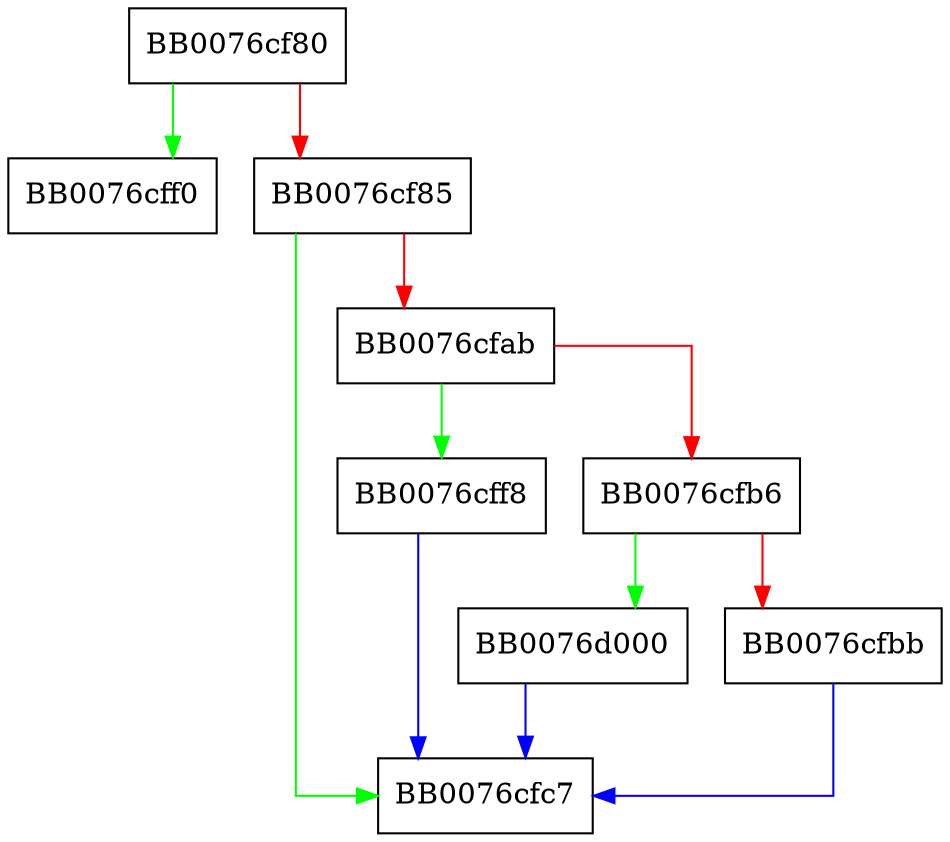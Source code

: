 digraph rc2_set_asn1_type_and_iv {
  node [shape="box"];
  graph [splines=ortho];
  BB0076cf80 -> BB0076cff0 [color="green"];
  BB0076cf80 -> BB0076cf85 [color="red"];
  BB0076cf85 -> BB0076cfc7 [color="green"];
  BB0076cf85 -> BB0076cfab [color="red"];
  BB0076cfab -> BB0076cff8 [color="green"];
  BB0076cfab -> BB0076cfb6 [color="red"];
  BB0076cfb6 -> BB0076d000 [color="green"];
  BB0076cfb6 -> BB0076cfbb [color="red"];
  BB0076cfbb -> BB0076cfc7 [color="blue"];
  BB0076cff8 -> BB0076cfc7 [color="blue"];
  BB0076d000 -> BB0076cfc7 [color="blue"];
}